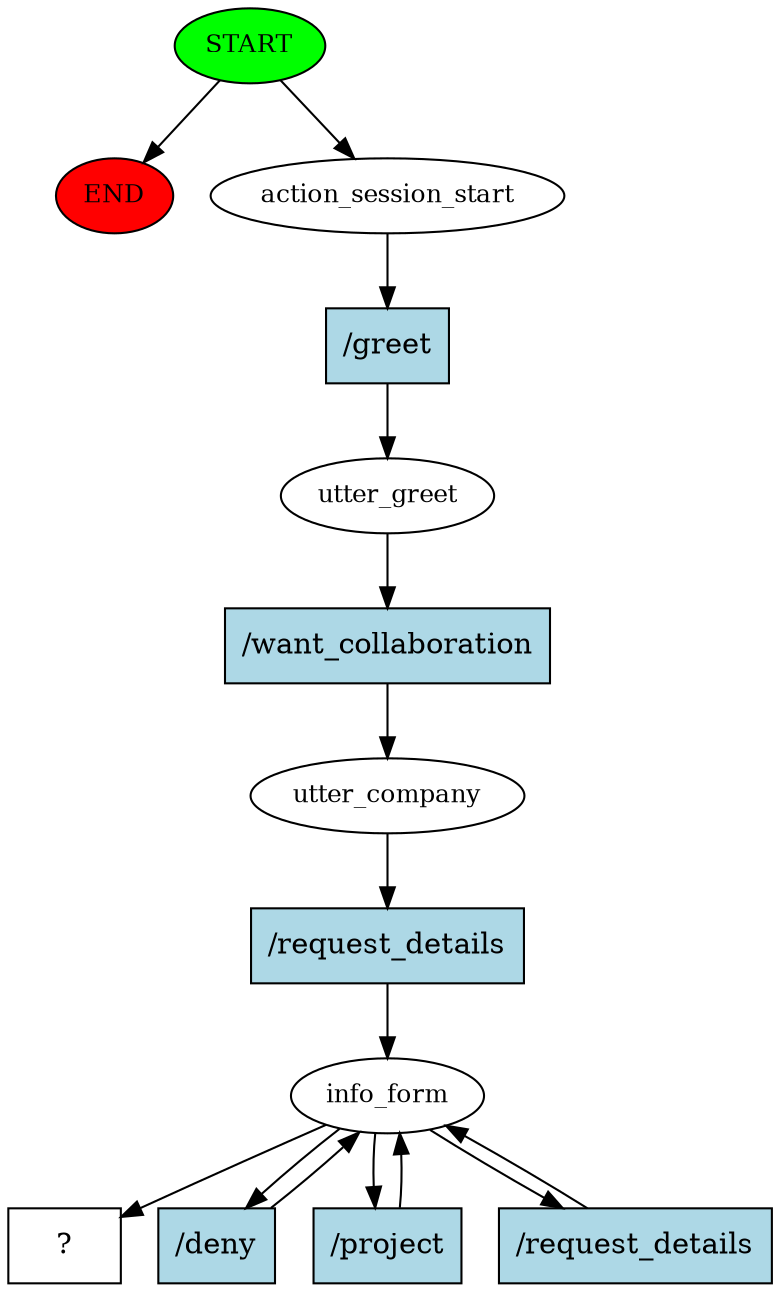 digraph  {
0 [class="start active", fillcolor=green, fontsize=12, label=START, style=filled];
"-1" [class=end, fillcolor=red, fontsize=12, label=END, style=filled];
1 [class=active, fontsize=12, label=action_session_start];
2 [class=active, fontsize=12, label=utter_greet];
3 [class=active, fontsize=12, label=utter_company];
4 [class=active, fontsize=12, label=info_form];
8 [class="intent dashed active", label="  ?  ", shape=rect];
9 [class="intent active", fillcolor=lightblue, label="/greet", shape=rect, style=filled];
10 [class="intent active", fillcolor=lightblue, label="/want_collaboration", shape=rect, style=filled];
11 [class="intent active", fillcolor=lightblue, label="/request_details", shape=rect, style=filled];
12 [class="intent active", fillcolor=lightblue, label="/deny", shape=rect, style=filled];
13 [class="intent active", fillcolor=lightblue, label="/project", shape=rect, style=filled];
14 [class="intent active", fillcolor=lightblue, label="/request_details", shape=rect, style=filled];
0 -> "-1"  [class="", key=NONE, label=""];
0 -> 1  [class=active, key=NONE, label=""];
1 -> 9  [class=active, key=0];
2 -> 10  [class=active, key=0];
3 -> 11  [class=active, key=0];
4 -> 8  [class=active, key=NONE, label=""];
4 -> 12  [class=active, key=0];
4 -> 13  [class=active, key=0];
4 -> 14  [class=active, key=0];
9 -> 2  [class=active, key=0];
10 -> 3  [class=active, key=0];
11 -> 4  [class=active, key=0];
12 -> 4  [class=active, key=0];
13 -> 4  [class=active, key=0];
14 -> 4  [class=active, key=0];
}
